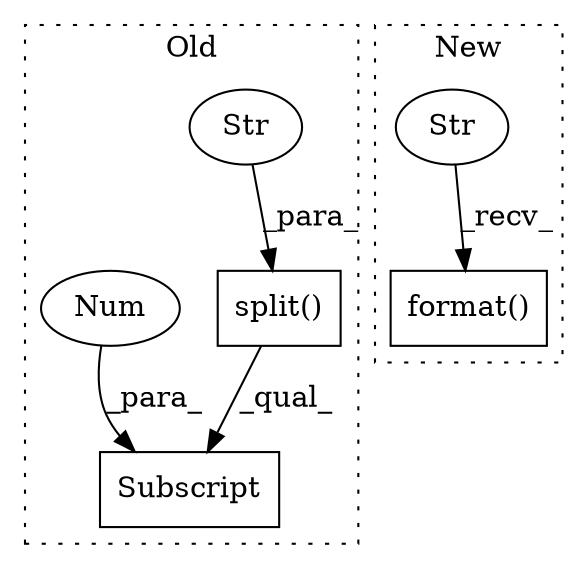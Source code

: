 digraph G {
subgraph cluster0 {
1 [label="split()" a="75" s="1499,1524" l="22,1" shape="box"];
4 [label="Str" a="66" s="1521" l="3" shape="ellipse"];
5 [label="Subscript" a="63" s="1499,0" l="30,0" shape="box"];
6 [label="Num" a="76" s="1526" l="2" shape="ellipse"];
label = "Old";
style="dotted";
}
subgraph cluster1 {
2 [label="format()" a="75" s="1757,1798" l="26,1" shape="box"];
3 [label="Str" a="66" s="1757" l="18" shape="ellipse"];
label = "New";
style="dotted";
}
1 -> 5 [label="_qual_"];
3 -> 2 [label="_recv_"];
4 -> 1 [label="_para_"];
6 -> 5 [label="_para_"];
}